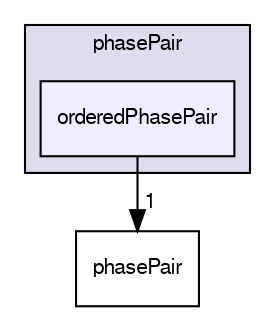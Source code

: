 digraph "applications/solvers/multiphase/twoPhaseEulerFoam/twoPhaseSystem/phasePair/orderedPhasePair" {
  bgcolor=transparent;
  compound=true
  node [ fontsize="10", fontname="FreeSans"];
  edge [ labelfontsize="10", labelfontname="FreeSans"];
  subgraph clusterdir_99928aee16383fa6b02f37b194d208d1 {
    graph [ bgcolor="#ddddee", pencolor="black", label="phasePair" fontname="FreeSans", fontsize="10", URL="dir_99928aee16383fa6b02f37b194d208d1.html"]
  dir_0d304608a0a9440ceae9123c8a0cc61d [shape=box, label="orderedPhasePair", style="filled", fillcolor="#eeeeff", pencolor="black", URL="dir_0d304608a0a9440ceae9123c8a0cc61d.html"];
  }
  dir_e8861c7db43d6375c9e09be0d6ca61c4 [shape=box label="phasePair" URL="dir_e8861c7db43d6375c9e09be0d6ca61c4.html"];
  dir_0d304608a0a9440ceae9123c8a0cc61d->dir_e8861c7db43d6375c9e09be0d6ca61c4 [headlabel="1", labeldistance=1.5 headhref="dir_000281_000282.html"];
}
